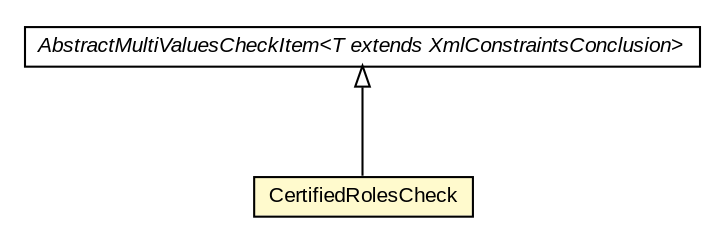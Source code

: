 #!/usr/local/bin/dot
#
# Class diagram 
# Generated by UMLGraph version R5_6-24-gf6e263 (http://www.umlgraph.org/)
#

digraph G {
	edge [fontname="arial",fontsize=10,labelfontname="arial",labelfontsize=10];
	node [fontname="arial",fontsize=10,shape=plaintext];
	nodesep=0.25;
	ranksep=0.5;
	// eu.europa.esig.dss.validation.process.bbb.AbstractMultiValuesCheckItem<T extends eu.europa.esig.dss.jaxb.detailedreport.XmlConstraintsConclusion>
	c254476 [label=<<table title="eu.europa.esig.dss.validation.process.bbb.AbstractMultiValuesCheckItem" border="0" cellborder="1" cellspacing="0" cellpadding="2" port="p" href="../../AbstractMultiValuesCheckItem.html">
		<tr><td><table border="0" cellspacing="0" cellpadding="1">
<tr><td align="center" balign="center"><font face="arial italic"> AbstractMultiValuesCheckItem&lt;T extends XmlConstraintsConclusion&gt; </font></td></tr>
		</table></td></tr>
		</table>>, URL="../../AbstractMultiValuesCheckItem.html", fontname="arial", fontcolor="black", fontsize=10.0];
	// eu.europa.esig.dss.validation.process.bbb.sav.checks.CertifiedRolesCheck
	c254512 [label=<<table title="eu.europa.esig.dss.validation.process.bbb.sav.checks.CertifiedRolesCheck" border="0" cellborder="1" cellspacing="0" cellpadding="2" port="p" bgcolor="lemonChiffon" href="./CertifiedRolesCheck.html">
		<tr><td><table border="0" cellspacing="0" cellpadding="1">
<tr><td align="center" balign="center"> CertifiedRolesCheck </td></tr>
		</table></td></tr>
		</table>>, URL="./CertifiedRolesCheck.html", fontname="arial", fontcolor="black", fontsize=10.0];
	//eu.europa.esig.dss.validation.process.bbb.sav.checks.CertifiedRolesCheck extends eu.europa.esig.dss.validation.process.bbb.AbstractMultiValuesCheckItem<eu.europa.esig.dss.jaxb.detailedreport.XmlSAV>
	c254476:p -> c254512:p [dir=back,arrowtail=empty];
}

